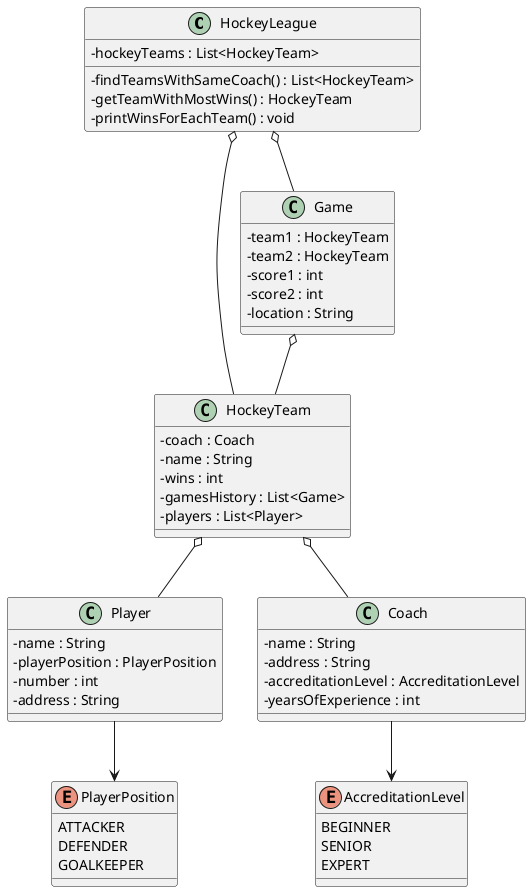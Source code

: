 @startuml
'https://plantuml.com/class-diagram

skinparam ClassAttributeIconSize 0

class HockeyLeague {
    -hockeyTeams : List<HockeyTeam>
    -findTeamsWithSameCoach() : List<HockeyTeam>
    -getTeamWithMostWins() : HockeyTeam
    -printWinsForEachTeam() : void
}

class HockeyTeam {
    -coach : Coach
    -name : String
    -wins : int
    -gamesHistory : List<Game>
    -players : List<Player>
}

class Player {
    -name : String
    -playerPosition : PlayerPosition
    -number : int
    -address : String
}

class Game {
    -team1 : HockeyTeam
    -team2 : HockeyTeam
    -score1 : int
    -score2 : int
    -location : String
}

class Coach {
    -name : String
    -address : String
    -accreditationLevel : AccreditationLevel
    -yearsOfExperience : int
}

enum AccreditationLevel {
    BEGINNER
    SENIOR
    EXPERT
}

enum PlayerPosition {
    ATTACKER
    DEFENDER
    GOALKEEPER
}

HockeyLeague o-- HockeyTeam
HockeyTeam o-- Player
HockeyTeam o-- Coach
Game o-- HockeyTeam
HockeyLeague o-- Game
Player --> PlayerPosition
Coach --> AccreditationLevel

@enduml